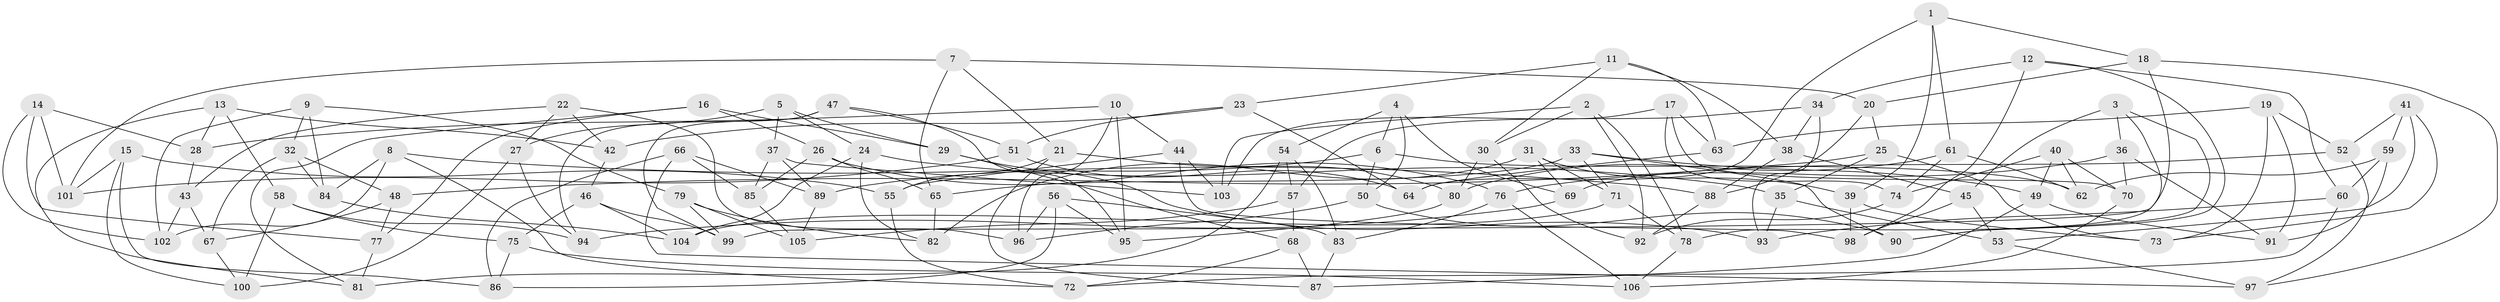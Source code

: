 // coarse degree distribution, {6: 0.5076923076923077, 3: 0.046153846153846156, 5: 0.1076923076923077, 4: 0.3384615384615385}
// Generated by graph-tools (version 1.1) at 2025/42/03/06/25 10:42:18]
// undirected, 106 vertices, 212 edges
graph export_dot {
graph [start="1"]
  node [color=gray90,style=filled];
  1;
  2;
  3;
  4;
  5;
  6;
  7;
  8;
  9;
  10;
  11;
  12;
  13;
  14;
  15;
  16;
  17;
  18;
  19;
  20;
  21;
  22;
  23;
  24;
  25;
  26;
  27;
  28;
  29;
  30;
  31;
  32;
  33;
  34;
  35;
  36;
  37;
  38;
  39;
  40;
  41;
  42;
  43;
  44;
  45;
  46;
  47;
  48;
  49;
  50;
  51;
  52;
  53;
  54;
  55;
  56;
  57;
  58;
  59;
  60;
  61;
  62;
  63;
  64;
  65;
  66;
  67;
  68;
  69;
  70;
  71;
  72;
  73;
  74;
  75;
  76;
  77;
  78;
  79;
  80;
  81;
  82;
  83;
  84;
  85;
  86;
  87;
  88;
  89;
  90;
  91;
  92;
  93;
  94;
  95;
  96;
  97;
  98;
  99;
  100;
  101;
  102;
  103;
  104;
  105;
  106;
  1 -- 61;
  1 -- 18;
  1 -- 39;
  1 -- 64;
  2 -- 78;
  2 -- 30;
  2 -- 103;
  2 -- 92;
  3 -- 45;
  3 -- 78;
  3 -- 90;
  3 -- 36;
  4 -- 50;
  4 -- 69;
  4 -- 6;
  4 -- 54;
  5 -- 29;
  5 -- 24;
  5 -- 37;
  5 -- 27;
  6 -- 89;
  6 -- 62;
  6 -- 50;
  7 -- 101;
  7 -- 20;
  7 -- 21;
  7 -- 65;
  8 -- 88;
  8 -- 84;
  8 -- 72;
  8 -- 102;
  9 -- 102;
  9 -- 32;
  9 -- 84;
  9 -- 79;
  10 -- 96;
  10 -- 95;
  10 -- 28;
  10 -- 44;
  11 -- 23;
  11 -- 30;
  11 -- 63;
  11 -- 38;
  12 -- 34;
  12 -- 98;
  12 -- 90;
  12 -- 60;
  13 -- 42;
  13 -- 81;
  13 -- 58;
  13 -- 28;
  14 -- 77;
  14 -- 102;
  14 -- 101;
  14 -- 28;
  15 -- 86;
  15 -- 55;
  15 -- 100;
  15 -- 101;
  16 -- 81;
  16 -- 29;
  16 -- 77;
  16 -- 26;
  17 -- 63;
  17 -- 74;
  17 -- 70;
  17 -- 103;
  18 -- 99;
  18 -- 20;
  18 -- 97;
  19 -- 52;
  19 -- 91;
  19 -- 73;
  19 -- 63;
  20 -- 88;
  20 -- 25;
  21 -- 55;
  21 -- 80;
  21 -- 87;
  22 -- 43;
  22 -- 42;
  22 -- 96;
  22 -- 27;
  23 -- 42;
  23 -- 51;
  23 -- 64;
  24 -- 104;
  24 -- 35;
  24 -- 82;
  25 -- 35;
  25 -- 48;
  25 -- 73;
  26 -- 85;
  26 -- 65;
  26 -- 76;
  27 -- 94;
  27 -- 100;
  28 -- 43;
  29 -- 93;
  29 -- 68;
  30 -- 92;
  30 -- 80;
  31 -- 69;
  31 -- 71;
  31 -- 39;
  31 -- 82;
  32 -- 67;
  32 -- 48;
  32 -- 84;
  33 -- 71;
  33 -- 65;
  33 -- 49;
  33 -- 90;
  34 -- 38;
  34 -- 93;
  34 -- 57;
  35 -- 53;
  35 -- 93;
  36 -- 76;
  36 -- 70;
  36 -- 91;
  37 -- 85;
  37 -- 103;
  37 -- 89;
  38 -- 88;
  38 -- 45;
  39 -- 98;
  39 -- 73;
  40 -- 70;
  40 -- 74;
  40 -- 62;
  40 -- 49;
  41 -- 52;
  41 -- 59;
  41 -- 73;
  41 -- 53;
  42 -- 46;
  43 -- 67;
  43 -- 102;
  44 -- 98;
  44 -- 103;
  44 -- 55;
  45 -- 98;
  45 -- 53;
  46 -- 104;
  46 -- 75;
  46 -- 99;
  47 -- 94;
  47 -- 51;
  47 -- 95;
  47 -- 99;
  48 -- 77;
  48 -- 67;
  49 -- 87;
  49 -- 91;
  50 -- 96;
  50 -- 90;
  51 -- 101;
  51 -- 64;
  52 -- 97;
  52 -- 69;
  53 -- 97;
  54 -- 81;
  54 -- 83;
  54 -- 57;
  55 -- 72;
  56 -- 96;
  56 -- 95;
  56 -- 83;
  56 -- 86;
  57 -- 105;
  57 -- 68;
  58 -- 75;
  58 -- 94;
  58 -- 100;
  59 -- 62;
  59 -- 91;
  59 -- 60;
  60 -- 72;
  60 -- 93;
  61 -- 62;
  61 -- 80;
  61 -- 74;
  63 -- 64;
  65 -- 82;
  66 -- 85;
  66 -- 86;
  66 -- 97;
  66 -- 89;
  67 -- 100;
  68 -- 72;
  68 -- 87;
  69 -- 94;
  70 -- 106;
  71 -- 104;
  71 -- 78;
  74 -- 92;
  75 -- 106;
  75 -- 86;
  76 -- 106;
  76 -- 83;
  77 -- 81;
  78 -- 106;
  79 -- 82;
  79 -- 99;
  79 -- 105;
  80 -- 95;
  83 -- 87;
  84 -- 104;
  85 -- 105;
  88 -- 92;
  89 -- 105;
}
